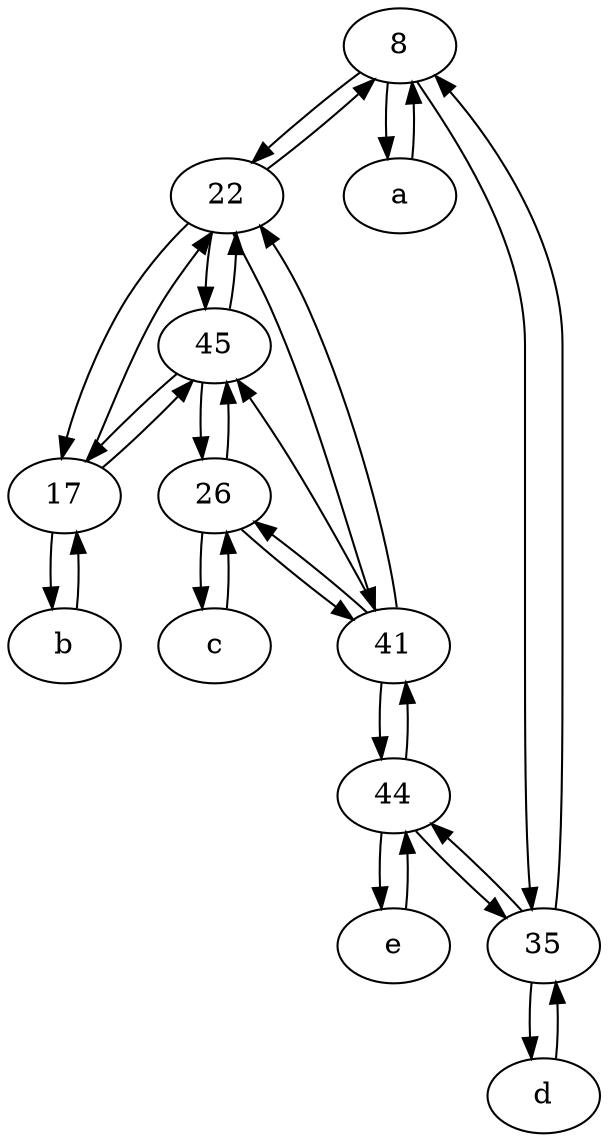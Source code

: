digraph  {
	8;
	22;
	a [pos="40,10!"];
	41;
	35;
	d [pos="20,30!"];
	17;
	b [pos="50,20!"];
	45;
	44;
	26;
	c [pos="20,10!"];
	e [pos="30,50!"];
	8 -> a;
	c -> 26;
	8 -> 35;
	44 -> 35;
	22 -> 17;
	17 -> b;
	41 -> 26;
	45 -> 17;
	17 -> 45;
	45 -> 26;
	26 -> 45;
	44 -> 41;
	41 -> 44;
	22 -> 8;
	17 -> 22;
	35 -> 8;
	44 -> e;
	e -> 44;
	b -> 17;
	45 -> 22;
	a -> 8;
	41 -> 22;
	26 -> c;
	8 -> 22;
	22 -> 41;
	22 -> 45;
	35 -> 44;
	41 -> 45;
	d -> 35;
	26 -> 41;
	35 -> d;

	}